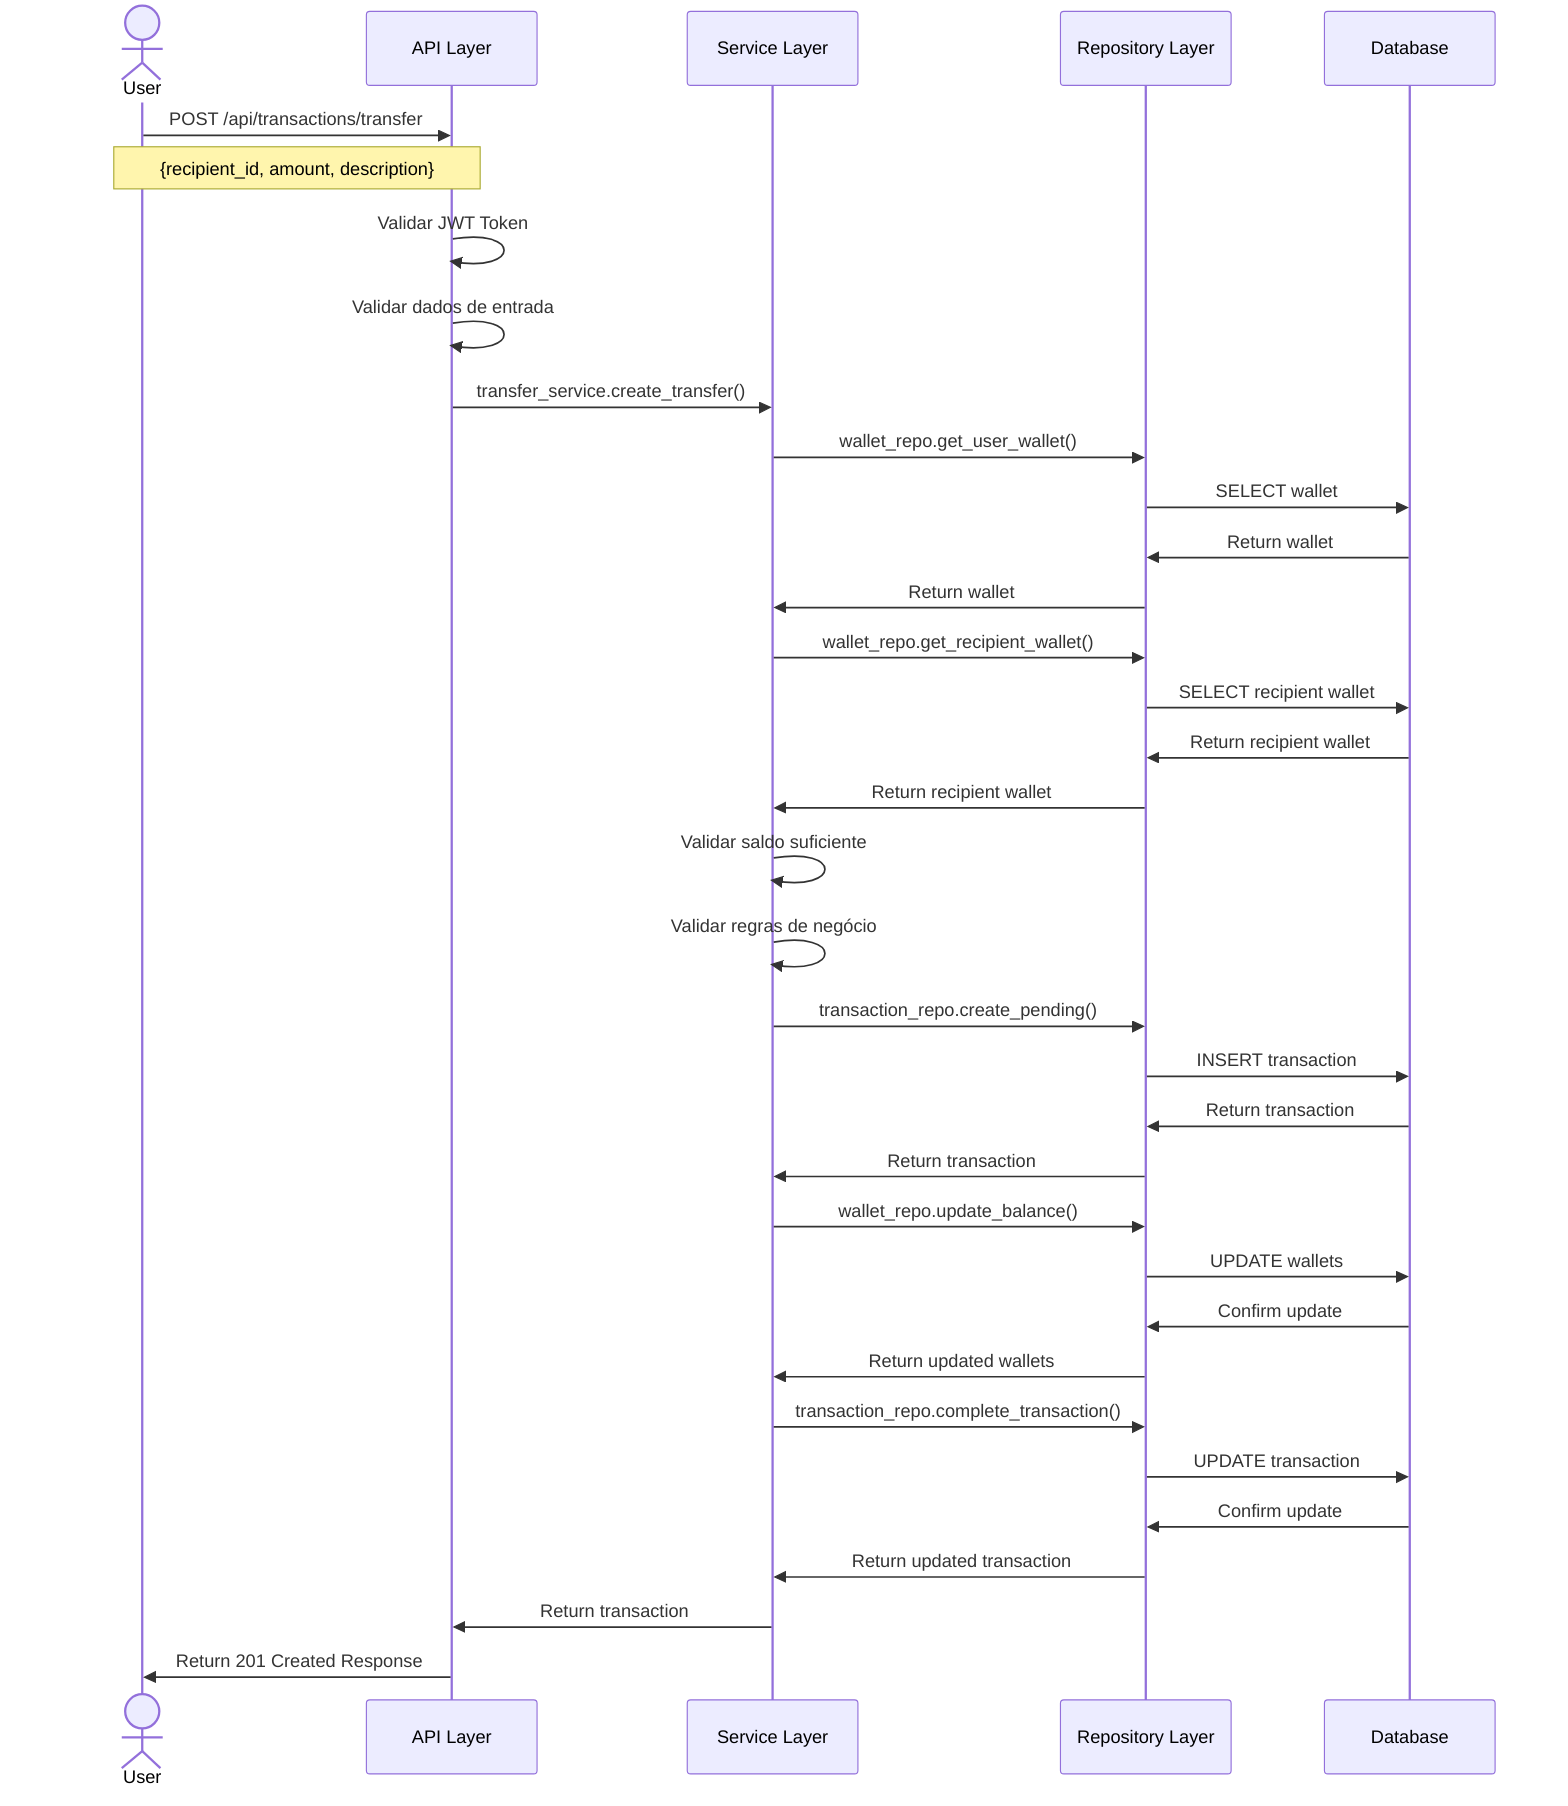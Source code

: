 sequenceDiagram
    actor User
    participant API as API Layer
    participant Service as Service Layer
    participant Repository as Repository Layer
    participant DB as Database

    User->>API: POST /api/transactions/transfer
    Note over User,API: {recipient_id, amount, description}
    
    API->>API: Validar JWT Token
    API->>API: Validar dados de entrada
    
    API->>Service: transfer_service.create_transfer()
    
    Service->>Repository: wallet_repo.get_user_wallet()
    Repository->>DB: SELECT wallet
    DB->>Repository: Return wallet
    Repository->>Service: Return wallet
    
    Service->>Repository: wallet_repo.get_recipient_wallet()
    Repository->>DB: SELECT recipient wallet
    DB->>Repository: Return recipient wallet
    Repository->>Service: Return recipient wallet
    
    Service->>Service: Validar saldo suficiente
    Service->>Service: Validar regras de negócio
    
    Service->>Repository: transaction_repo.create_pending()
    Repository->>DB: INSERT transaction
    DB->>Repository: Return transaction
    Repository->>Service: Return transaction
    
    Service->>Repository: wallet_repo.update_balance()
    Repository->>DB: UPDATE wallets
    DB->>Repository: Confirm update
    Repository->>Service: Return updated wallets
    
    Service->>Repository: transaction_repo.complete_transaction()
    Repository->>DB: UPDATE transaction
    DB->>Repository: Confirm update
    Repository->>Service: Return updated transaction
    
    Service->>API: Return transaction
    API->>User: Return 201 Created Response